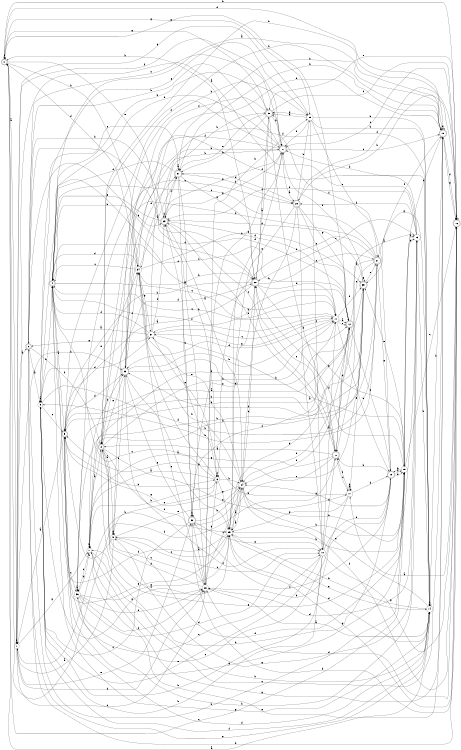digraph n31_8 {
__start0 [label="" shape="none"];

rankdir=LR;
size="8,5";

s0 [style="rounded,filled", color="black", fillcolor="white" shape="doublecircle", label="0"];
s1 [style="filled", color="black", fillcolor="white" shape="circle", label="1"];
s2 [style="rounded,filled", color="black", fillcolor="white" shape="doublecircle", label="2"];
s3 [style="filled", color="black", fillcolor="white" shape="circle", label="3"];
s4 [style="rounded,filled", color="black", fillcolor="white" shape="doublecircle", label="4"];
s5 [style="rounded,filled", color="black", fillcolor="white" shape="doublecircle", label="5"];
s6 [style="filled", color="black", fillcolor="white" shape="circle", label="6"];
s7 [style="filled", color="black", fillcolor="white" shape="circle", label="7"];
s8 [style="rounded,filled", color="black", fillcolor="white" shape="doublecircle", label="8"];
s9 [style="filled", color="black", fillcolor="white" shape="circle", label="9"];
s10 [style="filled", color="black", fillcolor="white" shape="circle", label="10"];
s11 [style="filled", color="black", fillcolor="white" shape="circle", label="11"];
s12 [style="rounded,filled", color="black", fillcolor="white" shape="doublecircle", label="12"];
s13 [style="filled", color="black", fillcolor="white" shape="circle", label="13"];
s14 [style="filled", color="black", fillcolor="white" shape="circle", label="14"];
s15 [style="rounded,filled", color="black", fillcolor="white" shape="doublecircle", label="15"];
s16 [style="rounded,filled", color="black", fillcolor="white" shape="doublecircle", label="16"];
s17 [style="filled", color="black", fillcolor="white" shape="circle", label="17"];
s18 [style="rounded,filled", color="black", fillcolor="white" shape="doublecircle", label="18"];
s19 [style="filled", color="black", fillcolor="white" shape="circle", label="19"];
s20 [style="rounded,filled", color="black", fillcolor="white" shape="doublecircle", label="20"];
s21 [style="rounded,filled", color="black", fillcolor="white" shape="doublecircle", label="21"];
s22 [style="rounded,filled", color="black", fillcolor="white" shape="doublecircle", label="22"];
s23 [style="rounded,filled", color="black", fillcolor="white" shape="doublecircle", label="23"];
s24 [style="filled", color="black", fillcolor="white" shape="circle", label="24"];
s25 [style="filled", color="black", fillcolor="white" shape="circle", label="25"];
s26 [style="filled", color="black", fillcolor="white" shape="circle", label="26"];
s27 [style="rounded,filled", color="black", fillcolor="white" shape="doublecircle", label="27"];
s28 [style="rounded,filled", color="black", fillcolor="white" shape="doublecircle", label="28"];
s29 [style="filled", color="black", fillcolor="white" shape="circle", label="29"];
s30 [style="rounded,filled", color="black", fillcolor="white" shape="doublecircle", label="30"];
s31 [style="rounded,filled", color="black", fillcolor="white" shape="doublecircle", label="31"];
s32 [style="rounded,filled", color="black", fillcolor="white" shape="doublecircle", label="32"];
s33 [style="rounded,filled", color="black", fillcolor="white" shape="doublecircle", label="33"];
s34 [style="filled", color="black", fillcolor="white" shape="circle", label="34"];
s35 [style="rounded,filled", color="black", fillcolor="white" shape="doublecircle", label="35"];
s36 [style="filled", color="black", fillcolor="white" shape="circle", label="36"];
s37 [style="filled", color="black", fillcolor="white" shape="circle", label="37"];
s0 -> s1 [label="a"];
s0 -> s16 [label="b"];
s0 -> s19 [label="c"];
s0 -> s15 [label="d"];
s0 -> s20 [label="e"];
s0 -> s0 [label="f"];
s0 -> s29 [label="g"];
s0 -> s34 [label="h"];
s1 -> s2 [label="a"];
s1 -> s1 [label="b"];
s1 -> s26 [label="c"];
s1 -> s26 [label="d"];
s1 -> s32 [label="e"];
s1 -> s27 [label="f"];
s1 -> s7 [label="g"];
s1 -> s33 [label="h"];
s2 -> s3 [label="a"];
s2 -> s23 [label="b"];
s2 -> s27 [label="c"];
s2 -> s12 [label="d"];
s2 -> s14 [label="e"];
s2 -> s8 [label="f"];
s2 -> s20 [label="g"];
s2 -> s16 [label="h"];
s3 -> s3 [label="a"];
s3 -> s4 [label="b"];
s3 -> s5 [label="c"];
s3 -> s37 [label="d"];
s3 -> s29 [label="e"];
s3 -> s14 [label="f"];
s3 -> s25 [label="g"];
s3 -> s21 [label="h"];
s4 -> s5 [label="a"];
s4 -> s23 [label="b"];
s4 -> s11 [label="c"];
s4 -> s34 [label="d"];
s4 -> s25 [label="e"];
s4 -> s11 [label="f"];
s4 -> s14 [label="g"];
s4 -> s30 [label="h"];
s5 -> s1 [label="a"];
s5 -> s6 [label="b"];
s5 -> s36 [label="c"];
s5 -> s33 [label="d"];
s5 -> s34 [label="e"];
s5 -> s27 [label="f"];
s5 -> s19 [label="g"];
s5 -> s35 [label="h"];
s6 -> s7 [label="a"];
s6 -> s7 [label="b"];
s6 -> s4 [label="c"];
s6 -> s34 [label="d"];
s6 -> s9 [label="e"];
s6 -> s6 [label="f"];
s6 -> s25 [label="g"];
s6 -> s24 [label="h"];
s7 -> s8 [label="a"];
s7 -> s14 [label="b"];
s7 -> s36 [label="c"];
s7 -> s11 [label="d"];
s7 -> s15 [label="e"];
s7 -> s33 [label="f"];
s7 -> s15 [label="g"];
s7 -> s7 [label="h"];
s8 -> s9 [label="a"];
s8 -> s15 [label="b"];
s8 -> s26 [label="c"];
s8 -> s25 [label="d"];
s8 -> s19 [label="e"];
s8 -> s20 [label="f"];
s8 -> s17 [label="g"];
s8 -> s12 [label="h"];
s9 -> s1 [label="a"];
s9 -> s5 [label="b"];
s9 -> s10 [label="c"];
s9 -> s19 [label="d"];
s9 -> s24 [label="e"];
s9 -> s33 [label="f"];
s9 -> s9 [label="g"];
s9 -> s29 [label="h"];
s10 -> s11 [label="a"];
s10 -> s3 [label="b"];
s10 -> s36 [label="c"];
s10 -> s18 [label="d"];
s10 -> s3 [label="e"];
s10 -> s22 [label="f"];
s10 -> s16 [label="g"];
s10 -> s3 [label="h"];
s11 -> s12 [label="a"];
s11 -> s18 [label="b"];
s11 -> s4 [label="c"];
s11 -> s33 [label="d"];
s11 -> s12 [label="e"];
s11 -> s35 [label="f"];
s11 -> s37 [label="g"];
s11 -> s3 [label="h"];
s12 -> s13 [label="a"];
s12 -> s24 [label="b"];
s12 -> s4 [label="c"];
s12 -> s36 [label="d"];
s12 -> s24 [label="e"];
s12 -> s18 [label="f"];
s12 -> s0 [label="g"];
s12 -> s37 [label="h"];
s13 -> s1 [label="a"];
s13 -> s14 [label="b"];
s13 -> s20 [label="c"];
s13 -> s26 [label="d"];
s13 -> s23 [label="e"];
s13 -> s28 [label="f"];
s13 -> s9 [label="g"];
s13 -> s27 [label="h"];
s14 -> s0 [label="a"];
s14 -> s15 [label="b"];
s14 -> s14 [label="c"];
s14 -> s5 [label="d"];
s14 -> s24 [label="e"];
s14 -> s8 [label="f"];
s14 -> s21 [label="g"];
s14 -> s25 [label="h"];
s15 -> s4 [label="a"];
s15 -> s8 [label="b"];
s15 -> s7 [label="c"];
s15 -> s16 [label="d"];
s15 -> s15 [label="e"];
s15 -> s35 [label="f"];
s15 -> s16 [label="g"];
s15 -> s31 [label="h"];
s16 -> s17 [label="a"];
s16 -> s32 [label="b"];
s16 -> s27 [label="c"];
s16 -> s26 [label="d"];
s16 -> s30 [label="e"];
s16 -> s16 [label="f"];
s16 -> s25 [label="g"];
s16 -> s28 [label="h"];
s17 -> s17 [label="a"];
s17 -> s17 [label="b"];
s17 -> s5 [label="c"];
s17 -> s18 [label="d"];
s17 -> s35 [label="e"];
s17 -> s22 [label="f"];
s17 -> s25 [label="g"];
s17 -> s37 [label="h"];
s18 -> s19 [label="a"];
s18 -> s26 [label="b"];
s18 -> s32 [label="c"];
s18 -> s7 [label="d"];
s18 -> s19 [label="e"];
s18 -> s30 [label="f"];
s18 -> s24 [label="g"];
s18 -> s22 [label="h"];
s19 -> s13 [label="a"];
s19 -> s18 [label="b"];
s19 -> s16 [label="c"];
s19 -> s20 [label="d"];
s19 -> s35 [label="e"];
s19 -> s15 [label="f"];
s19 -> s13 [label="g"];
s19 -> s2 [label="h"];
s20 -> s5 [label="a"];
s20 -> s5 [label="b"];
s20 -> s21 [label="c"];
s20 -> s11 [label="d"];
s20 -> s32 [label="e"];
s20 -> s30 [label="f"];
s20 -> s19 [label="g"];
s20 -> s0 [label="h"];
s21 -> s22 [label="a"];
s21 -> s6 [label="b"];
s21 -> s4 [label="c"];
s21 -> s8 [label="d"];
s21 -> s22 [label="e"];
s21 -> s33 [label="f"];
s21 -> s18 [label="g"];
s21 -> s3 [label="h"];
s22 -> s8 [label="a"];
s22 -> s12 [label="b"];
s22 -> s17 [label="c"];
s22 -> s23 [label="d"];
s22 -> s20 [label="e"];
s22 -> s0 [label="f"];
s22 -> s7 [label="g"];
s22 -> s5 [label="h"];
s23 -> s24 [label="a"];
s23 -> s23 [label="b"];
s23 -> s22 [label="c"];
s23 -> s12 [label="d"];
s23 -> s4 [label="e"];
s23 -> s31 [label="f"];
s23 -> s27 [label="g"];
s23 -> s30 [label="h"];
s24 -> s25 [label="a"];
s24 -> s1 [label="b"];
s24 -> s26 [label="c"];
s24 -> s20 [label="d"];
s24 -> s34 [label="e"];
s24 -> s16 [label="f"];
s24 -> s5 [label="g"];
s24 -> s13 [label="h"];
s25 -> s24 [label="a"];
s25 -> s19 [label="b"];
s25 -> s9 [label="c"];
s25 -> s14 [label="d"];
s25 -> s14 [label="e"];
s25 -> s4 [label="f"];
s25 -> s12 [label="g"];
s25 -> s19 [label="h"];
s26 -> s14 [label="a"];
s26 -> s27 [label="b"];
s26 -> s8 [label="c"];
s26 -> s8 [label="d"];
s26 -> s34 [label="e"];
s26 -> s23 [label="f"];
s26 -> s6 [label="g"];
s26 -> s29 [label="h"];
s27 -> s28 [label="a"];
s27 -> s2 [label="b"];
s27 -> s15 [label="c"];
s27 -> s25 [label="d"];
s27 -> s4 [label="e"];
s27 -> s33 [label="f"];
s27 -> s23 [label="g"];
s27 -> s34 [label="h"];
s28 -> s10 [label="a"];
s28 -> s29 [label="b"];
s28 -> s11 [label="c"];
s28 -> s31 [label="d"];
s28 -> s25 [label="e"];
s28 -> s16 [label="f"];
s28 -> s12 [label="g"];
s28 -> s24 [label="h"];
s29 -> s30 [label="a"];
s29 -> s14 [label="b"];
s29 -> s10 [label="c"];
s29 -> s30 [label="d"];
s29 -> s21 [label="e"];
s29 -> s27 [label="f"];
s29 -> s1 [label="g"];
s29 -> s14 [label="h"];
s30 -> s20 [label="a"];
s30 -> s27 [label="b"];
s30 -> s16 [label="c"];
s30 -> s22 [label="d"];
s30 -> s31 [label="e"];
s30 -> s33 [label="f"];
s30 -> s0 [label="g"];
s30 -> s31 [label="h"];
s31 -> s31 [label="a"];
s31 -> s6 [label="b"];
s31 -> s3 [label="c"];
s31 -> s4 [label="d"];
s31 -> s32 [label="e"];
s31 -> s28 [label="f"];
s31 -> s20 [label="g"];
s31 -> s15 [label="h"];
s32 -> s26 [label="a"];
s32 -> s24 [label="b"];
s32 -> s3 [label="c"];
s32 -> s23 [label="d"];
s32 -> s10 [label="e"];
s32 -> s11 [label="f"];
s32 -> s33 [label="g"];
s32 -> s32 [label="h"];
s33 -> s25 [label="a"];
s33 -> s27 [label="b"];
s33 -> s10 [label="c"];
s33 -> s31 [label="d"];
s33 -> s8 [label="e"];
s33 -> s34 [label="f"];
s33 -> s12 [label="g"];
s33 -> s11 [label="h"];
s34 -> s31 [label="a"];
s34 -> s20 [label="b"];
s34 -> s4 [label="c"];
s34 -> s0 [label="d"];
s34 -> s35 [label="e"];
s34 -> s14 [label="f"];
s34 -> s37 [label="g"];
s34 -> s24 [label="h"];
s35 -> s5 [label="a"];
s35 -> s7 [label="b"];
s35 -> s25 [label="c"];
s35 -> s23 [label="d"];
s35 -> s21 [label="e"];
s35 -> s27 [label="f"];
s35 -> s35 [label="g"];
s35 -> s36 [label="h"];
s36 -> s36 [label="a"];
s36 -> s13 [label="b"];
s36 -> s28 [label="c"];
s36 -> s10 [label="d"];
s36 -> s26 [label="e"];
s36 -> s26 [label="f"];
s36 -> s25 [label="g"];
s36 -> s7 [label="h"];
s37 -> s4 [label="a"];
s37 -> s15 [label="b"];
s37 -> s11 [label="c"];
s37 -> s4 [label="d"];
s37 -> s6 [label="e"];
s37 -> s23 [label="f"];
s37 -> s2 [label="g"];
s37 -> s19 [label="h"];

}